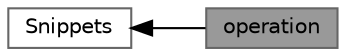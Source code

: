 digraph "operation"
{
 // LATEX_PDF_SIZE
  bgcolor="transparent";
  edge [fontname=Helvetica,fontsize=10,labelfontname=Helvetica,labelfontsize=10];
  node [fontname=Helvetica,fontsize=10,shape=box,height=0.2,width=0.4];
  rankdir=LR;
  Node1 [id="Node000001",label="operation",height=0.2,width=0.4,color="gray40", fillcolor="grey60", style="filled", fontcolor="black",tooltip=" "];
  Node2 [id="Node000002",label="Snippets",height=0.2,width=0.4,color="grey40", fillcolor="white", style="filled",URL="$group___snippets.html",tooltip=" "];
  Node2->Node1 [shape=plaintext, dir="back", style="solid"];
}

